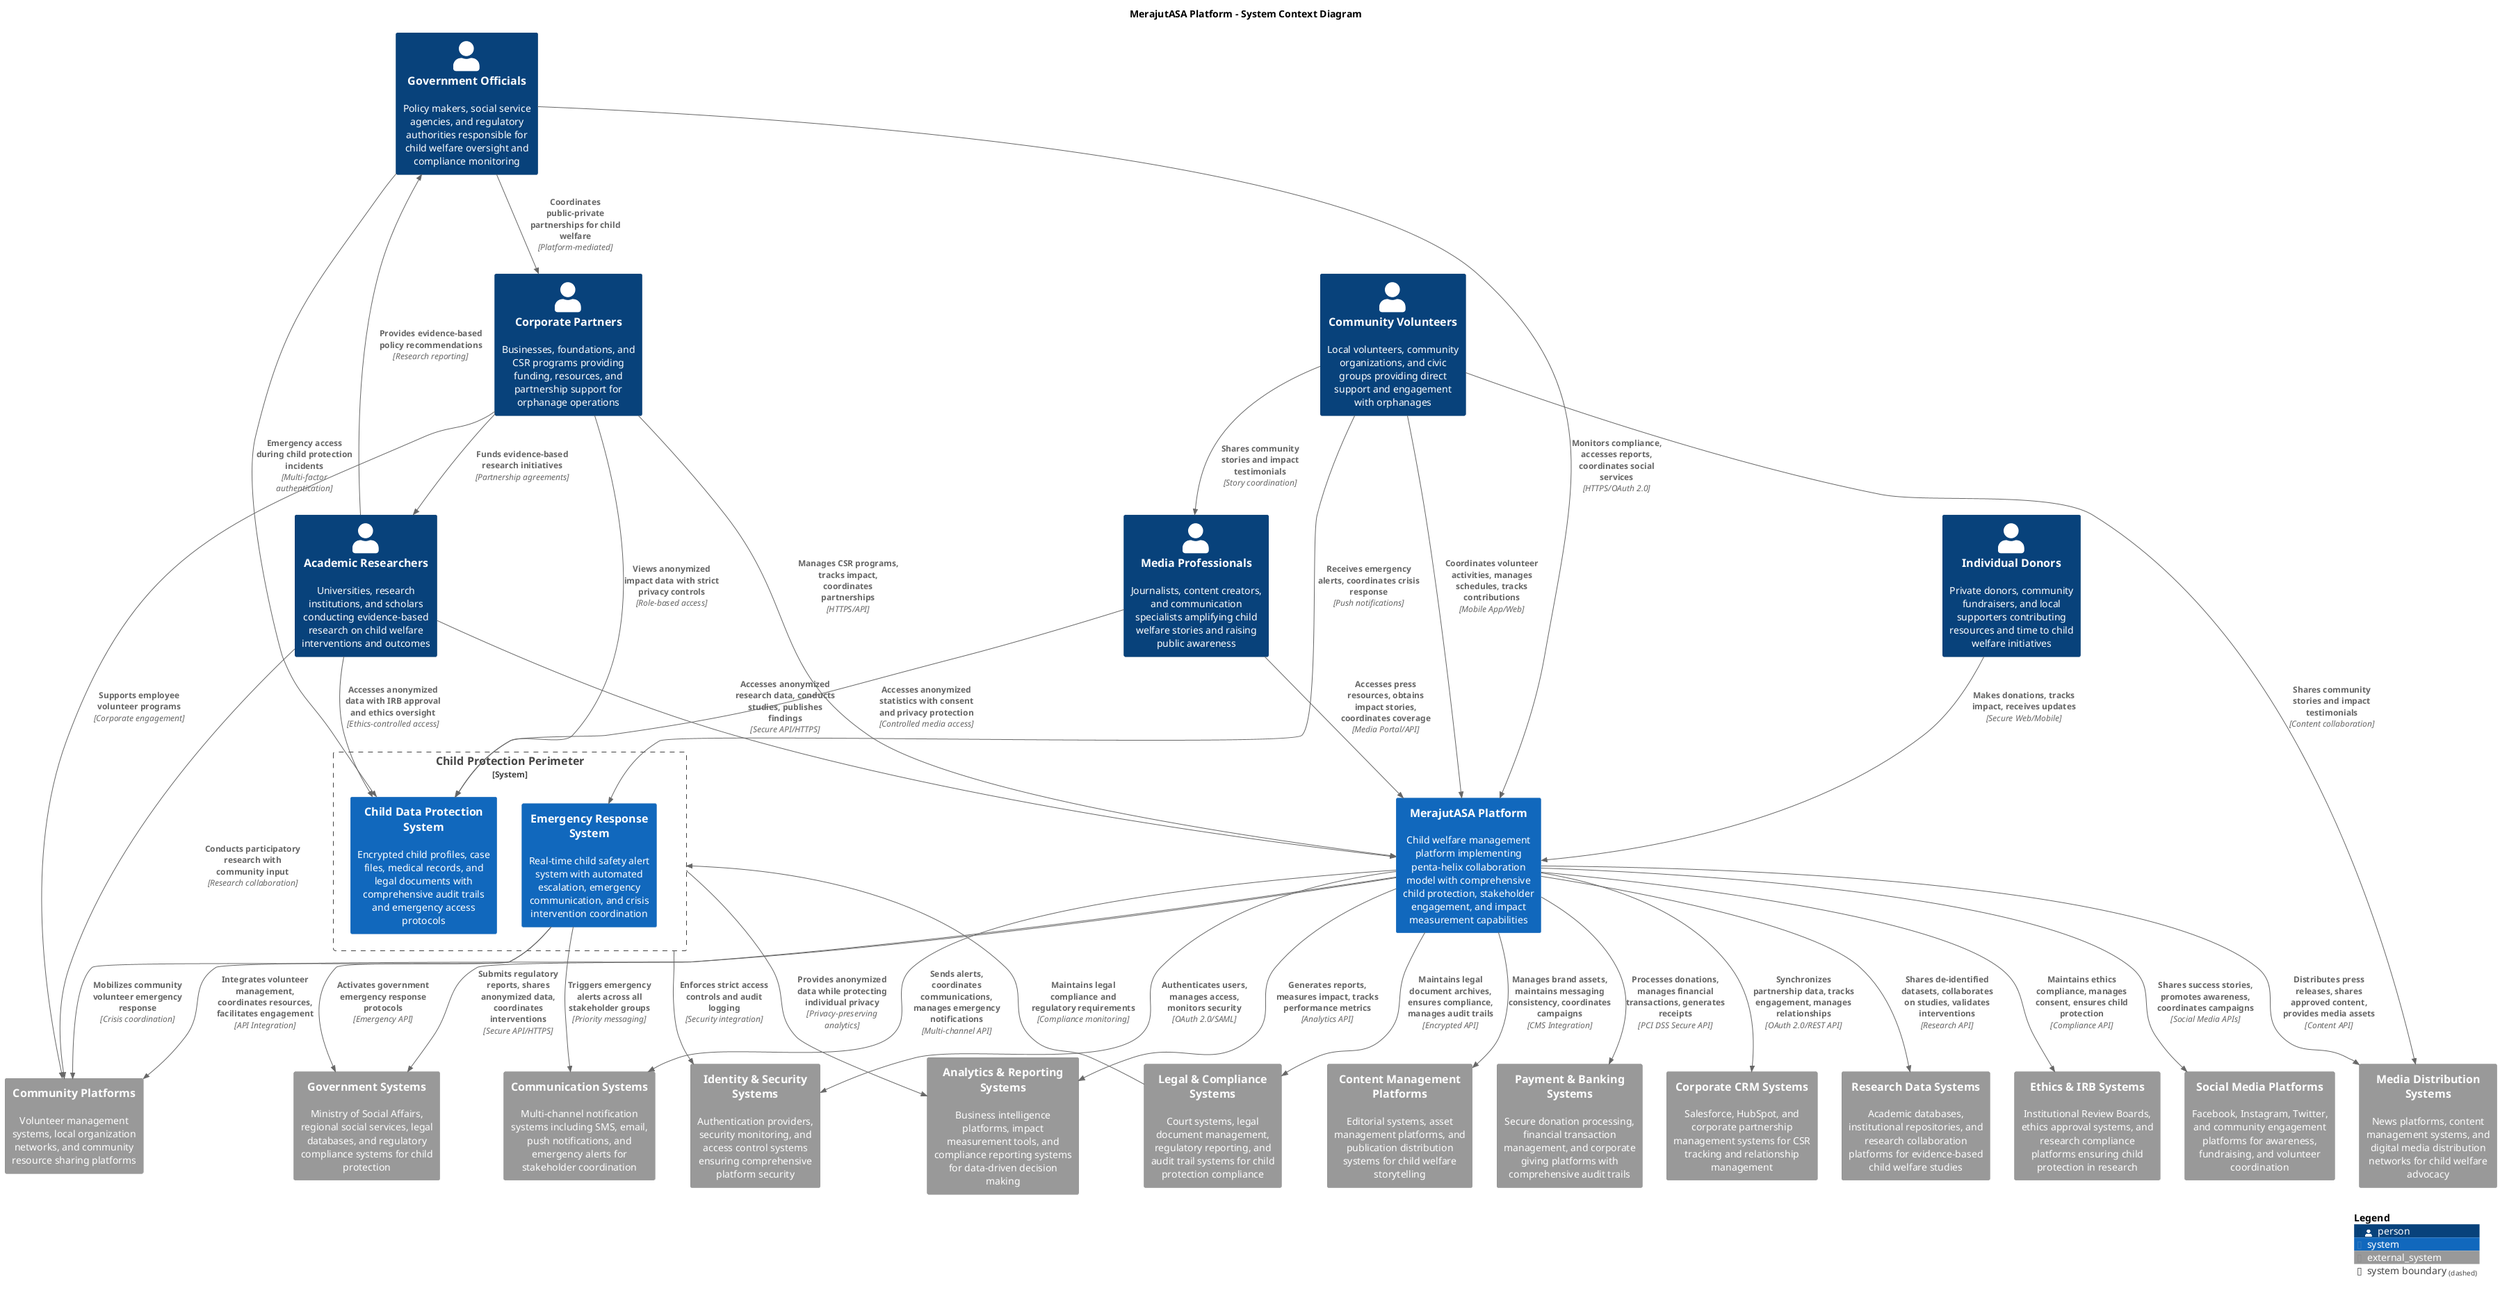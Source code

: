 @startuml system-context

!include <C4/C4_Context>

' Title and description
title "MerajutASA Platform - System Context Diagram"

' Central MerajutASA Platform
System(merajutasa, "MerajutASA Platform", "Child welfare management platform implementing penta-helix collaboration model with comprehensive child protection, stakeholder engagement, and impact measurement capabilities")

' Child Safety Boundary
System_Boundary(child_safety, "Child Protection Perimeter") {
    System(child_data, "Child Data Protection System", "Encrypted child profiles, case files, medical records, and legal documents with comprehensive audit trails and emergency access protocols")
    System(emergency_response, "Emergency Response System", "Real-time child safety alert system with automated escalation, emergency communication, and crisis intervention coordination")
}

' Government Stakeholder Systems
Person(govt_officials, "Government Officials", "Policy makers, social service agencies, and regulatory authorities responsible for child welfare oversight and compliance monitoring")
System_Ext(govt_systems, "Government Systems", "Ministry of Social Affairs, regional social services, legal databases, and regulatory compliance systems for child protection")
System_Ext(legal_systems, "Legal & Compliance Systems", "Court systems, legal document management, regulatory reporting, and audit trail systems for child protection compliance")

' Business Stakeholder Systems  
Person(corporate_partners, "Corporate Partners", "Businesses, foundations, and CSR programs providing funding, resources, and partnership support for orphanage operations")
System_Ext(payment_systems, "Payment & Banking Systems", "Secure donation processing, financial transaction management, and corporate giving platforms with comprehensive audit trails")
System_Ext(crm_systems, "Corporate CRM Systems", "Salesforce, HubSpot, and corporate partnership management systems for CSR tracking and relationship management")

' Academic Stakeholder Systems
Person(researchers, "Academic Researchers", "Universities, research institutions, and scholars conducting evidence-based research on child welfare interventions and outcomes")
System_Ext(research_systems, "Research Data Systems", "Academic databases, institutional repositories, and research collaboration platforms for evidence-based child welfare studies")
System_Ext(ethics_systems, "Ethics & IRB Systems", "Institutional Review Boards, ethics approval systems, and research compliance platforms ensuring child protection in research")

' Community Stakeholder Systems
Person(volunteers, "Community Volunteers", "Local volunteers, community organizations, and civic groups providing direct support and engagement with orphanages")
Person(donors, "Individual Donors", "Private donors, community fundraisers, and local supporters contributing resources and time to child welfare initiatives")
System_Ext(community_systems, "Community Platforms", "Volunteer management systems, local organization networks, and community resource sharing platforms")
System_Ext(social_media, "Social Media Platforms", "Facebook, Instagram, Twitter, and community engagement platforms for awareness, fundraising, and volunteer coordination")

' Media Stakeholder Systems
Person(journalists, "Media Professionals", "Journalists, content creators, and communication specialists amplifying child welfare stories and raising public awareness")
System_Ext(media_systems, "Media Distribution Systems", "News platforms, content management systems, and digital media distribution networks for child welfare advocacy")
System_Ext(content_platforms, "Content Management Platforms", "Editorial systems, asset management platforms, and publication distribution systems for child welfare storytelling")

' Core Supporting Systems
System_Ext(notification_systems, "Communication Systems", "Multi-channel notification systems including SMS, email, push notifications, and emergency alerts for stakeholder coordination")
System_Ext(analytics_systems, "Analytics & Reporting Systems", "Business intelligence platforms, impact measurement tools, and compliance reporting systems for data-driven decision making")
System_Ext(identity_systems, "Identity & Security Systems", "Authentication providers, security monitoring, and access control systems ensuring comprehensive platform security")

' Government Relationships
Rel(govt_officials, merajutasa, "Monitors compliance, accesses reports, coordinates social services", "HTTPS/OAuth 2.0")
Rel(merajutasa, govt_systems, "Submits regulatory reports, shares anonymized data, coordinates interventions", "Secure API/HTTPS")
Rel(merajutasa, legal_systems, "Maintains legal document archives, ensures compliance, manages audit trails", "Encrypted API")
Rel(govt_officials, child_data, "Emergency access during child protection incidents", "Multi-factor authentication")

' Business Relationships  
Rel(corporate_partners, merajutasa, "Manages CSR programs, tracks impact, coordinates partnerships", "HTTPS/API")
Rel(merajutasa, payment_systems, "Processes donations, manages financial transactions, generates receipts", "PCI DSS Secure API")
Rel(merajutasa, crm_systems, "Synchronizes partnership data, tracks engagement, manages relationships", "OAuth 2.0/REST API")
Rel(corporate_partners, child_data, "Views anonymized impact data with strict privacy controls", "Role-based access")

' Academic Relationships
Rel(researchers, merajutasa, "Accesses anonymized research data, conducts studies, publishes findings", "Secure API/HTTPS")
Rel(merajutasa, research_systems, "Shares de-identified datasets, collaborates on studies, validates interventions", "Research API")
Rel(merajutasa, ethics_systems, "Maintains ethics compliance, manages consent, ensures child protection", "Compliance API")
Rel(researchers, child_data, "Accesses anonymized data with IRB approval and ethics oversight", "Ethics-controlled access")

' Community Relationships
Rel(volunteers, merajutasa, "Coordinates volunteer activities, manages schedules, tracks contributions", "Mobile App/Web")
Rel(donors, merajutasa, "Makes donations, tracks impact, receives updates", "Secure Web/Mobile")
Rel(merajutasa, community_systems, "Integrates volunteer management, coordinates resources, facilitates engagement", "API Integration")
Rel(merajutasa, social_media, "Shares success stories, promotes awareness, coordinates campaigns", "Social Media APIs")
Rel(volunteers, emergency_response, "Receives emergency alerts, coordinates crisis response", "Push notifications")

' Media Relationships
Rel(journalists, merajutasa, "Accesses press resources, obtains impact stories, coordinates coverage", "Media Portal/API")
Rel(merajutasa, media_systems, "Distributes press releases, shares approved content, provides media assets", "Content API")
Rel(merajutasa, content_platforms, "Manages brand assets, maintains messaging consistency, coordinates campaigns", "CMS Integration")
Rel(journalists, child_data, "Accesses anonymized statistics with consent and privacy protection", "Controlled media access")

' Supporting System Relationships
Rel(merajutasa, notification_systems, "Sends alerts, coordinates communications, manages emergency notifications", "Multi-channel API")
Rel(merajutasa, analytics_systems, "Generates reports, measures impact, tracks performance metrics", "Analytics API")
Rel(merajutasa, identity_systems, "Authenticates users, manages access, monitors security", "OAuth 2.0/SAML")

' Child Safety Emergency Flows
Rel(emergency_response, notification_systems, "Triggers emergency alerts across all stakeholder groups", "Priority messaging")
Rel(emergency_response, govt_systems, "Activates government emergency response protocols", "Emergency API")
Rel(emergency_response, community_systems, "Mobilizes community volunteer emergency response", "Crisis coordination")

' Cross-stakeholder collaboration flows
Rel(govt_officials, corporate_partners, "Coordinates public-private partnerships for child welfare", "Platform-mediated")
Rel(researchers, govt_officials, "Provides evidence-based policy recommendations", "Research reporting")
Rel(corporate_partners, researchers, "Funds evidence-based research initiatives", "Partnership agreements")
Rel(volunteers, media_systems, "Shares community stories and impact testimonials", "Content collaboration")
Rel(researchers, community_systems, "Conducts participatory research with community input", "Research collaboration")
Rel(volunteers, journalists, "Shares community stories and impact testimonials", "Story coordination")
Rel(corporate_partners, community_systems, "Supports employee volunteer programs", "Corporate engagement")

' Security and compliance flows
Rel(child_safety, identity_systems, "Enforces strict access controls and audit logging", "Security integration")
Rel(child_safety, analytics_systems, "Provides anonymized data while protecting individual privacy", "Privacy-preserving analytics")
Rel(legal_systems, child_safety, "Maintains legal compliance and regulatory requirements", "Compliance monitoring")

SHOW_LEGEND()

@enduml